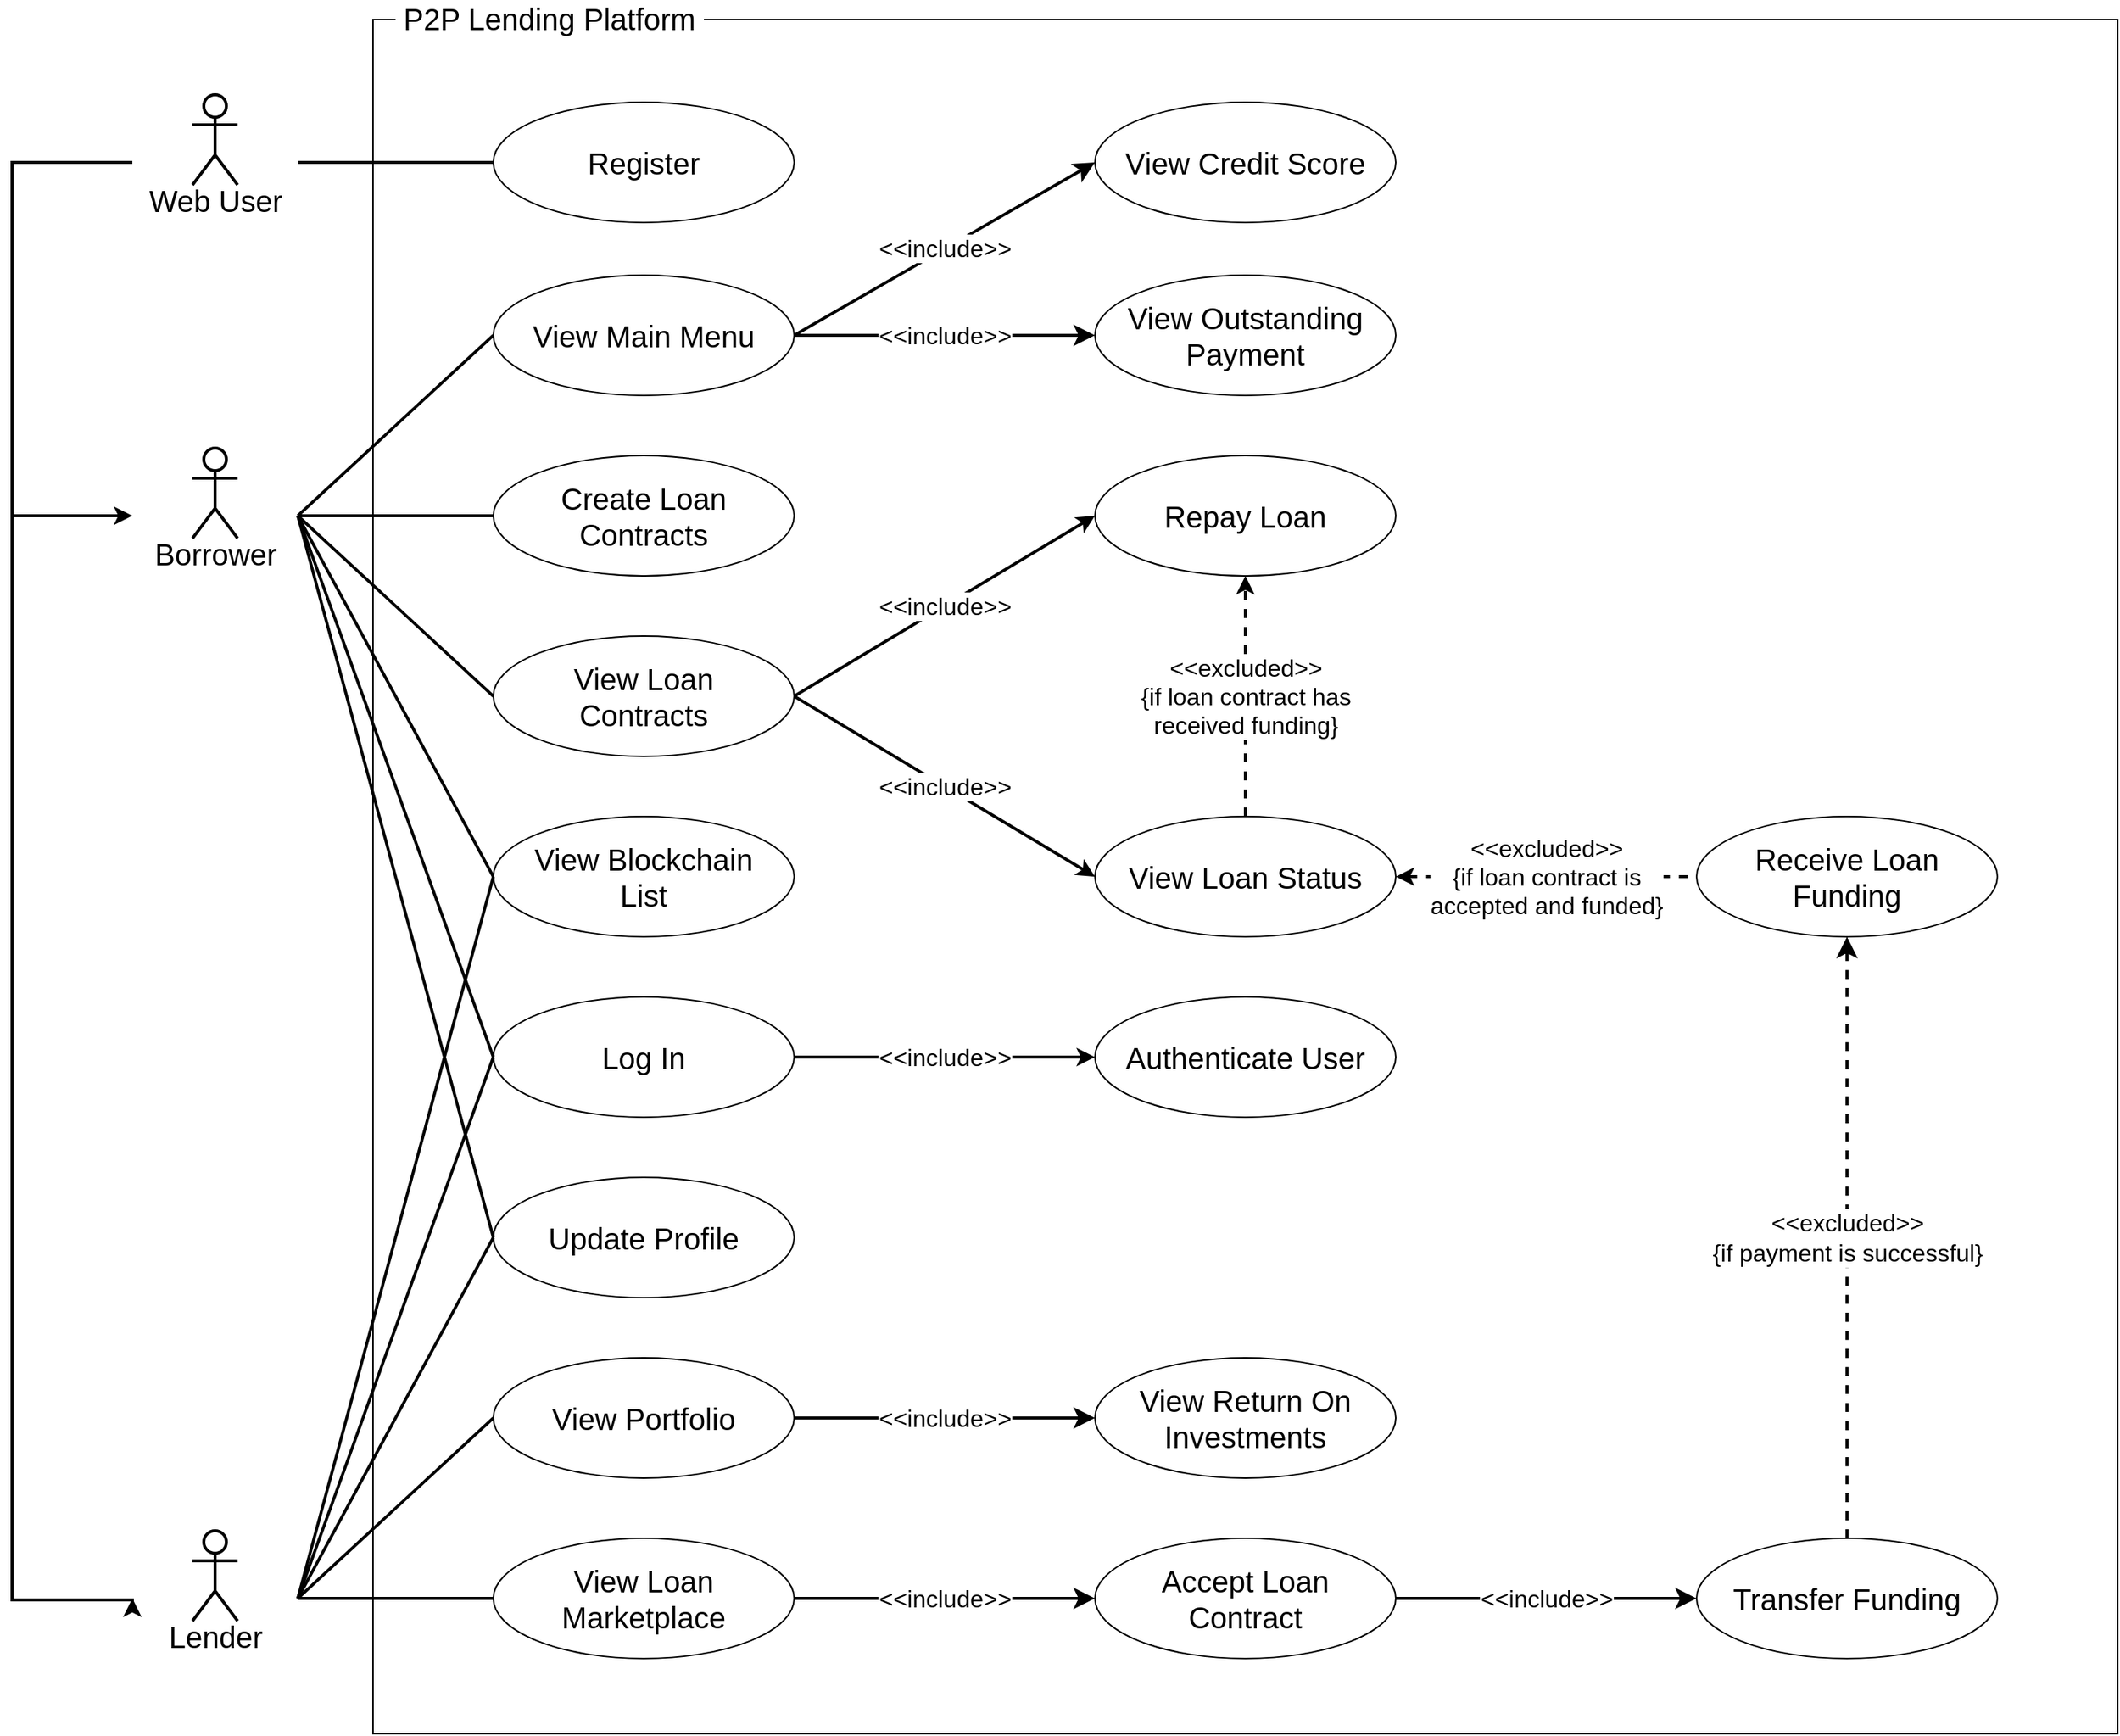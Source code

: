 <mxfile version="22.1.16" type="github">
  <diagram name="Page-1" id="TEoX_1rVG2kbIiYaBgTd">
    <mxGraphModel dx="1727" dy="1065" grid="1" gridSize="10" guides="1" tooltips="1" connect="1" arrows="1" fold="1" page="1" pageScale="1" pageWidth="1169" pageHeight="827" math="0" shadow="0">
      <root>
        <mxCell id="0" />
        <mxCell id="1" parent="0" />
        <mxCell id="kuwuI9jGINVyKGZzdgPh-20" value="&lt;font style=&quot;font-size: 20px;&quot;&gt;&amp;nbsp;P2P Lending Platform&amp;nbsp;&lt;/font&gt;" style="rounded=0;whiteSpace=wrap;html=1;labelPosition=left;verticalLabelPosition=top;align=right;verticalAlign=bottom;spacing=0;spacingBottom=-12;spacingRight=-220;spacingLeft=0;labelBackgroundColor=default;" vertex="1" parent="1">
          <mxGeometry x="280" y="40" width="1160" height="1140" as="geometry" />
        </mxCell>
        <mxCell id="3" value="Log In" style="ellipse;html=1;whiteSpace=wrap;fillColor=#FFFFFF;fontSize=20;" parent="1" vertex="1">
          <mxGeometry x="360" y="690" width="200" height="80" as="geometry" />
        </mxCell>
        <mxCell id="kuwuI9jGINVyKGZzdgPh-47" style="rounded=0;orthogonalLoop=1;jettySize=auto;html=1;exitX=0;exitY=0.5;exitDx=0;exitDy=0;entryX=1;entryY=0.5;entryDx=0;entryDy=0;endArrow=none;endFill=0;strokeWidth=2;" edge="1" parent="1" source="4" target="kuwuI9jGINVyKGZzdgPh-21">
          <mxGeometry relative="1" as="geometry" />
        </mxCell>
        <mxCell id="4" value="Create Loan Contracts" style="ellipse;html=1;whiteSpace=wrap;fillColor=#FFFFFF;fontSize=20;" parent="1" vertex="1">
          <mxGeometry x="360" y="330" width="200" height="80" as="geometry" />
        </mxCell>
        <mxCell id="5" value="Receive Loan Funding" style="ellipse;html=1;whiteSpace=wrap;fillColor=#FFFFFF;fontSize=20;" parent="1" vertex="1">
          <mxGeometry x="1160" y="570" width="200" height="80" as="geometry" />
        </mxCell>
        <mxCell id="6" value="Repay Loan" style="ellipse;html=1;whiteSpace=wrap;fillColor=#FFFFFF;fontSize=20;" parent="1" vertex="1">
          <mxGeometry x="760" y="330" width="200" height="80" as="geometry" />
        </mxCell>
        <mxCell id="kuwuI9jGINVyKGZzdgPh-64" value="&amp;lt;&amp;lt;excluded&amp;gt;&amp;gt;&lt;br&gt;{if loan contract has&lt;br&gt;received funding}" style="rounded=0;orthogonalLoop=1;jettySize=auto;html=1;exitX=0.5;exitY=0;exitDx=0;exitDy=0;entryX=0.5;entryY=1;entryDx=0;entryDy=0;fontSize=16;strokeWidth=2;dashed=1;" edge="1" parent="1" source="7" target="6">
          <mxGeometry relative="1" as="geometry" />
        </mxCell>
        <mxCell id="7" value="View Loan Status" style="ellipse;html=1;whiteSpace=wrap;fillColor=#FFFFFF;fontSize=20;" parent="1" vertex="1">
          <mxGeometry x="760" y="570" width="200" height="80" as="geometry" />
        </mxCell>
        <mxCell id="8" value="View Credit Score" style="ellipse;html=1;whiteSpace=wrap;fillColor=#FFFFFF;fontSize=20;" parent="1" vertex="1">
          <mxGeometry x="760" y="95" width="200" height="80" as="geometry" />
        </mxCell>
        <mxCell id="9" value="Update Profile" style="ellipse;html=1;whiteSpace=wrap;fillColor=#FFFFFF;fontSize=20;" parent="1" vertex="1">
          <mxGeometry x="360" y="810" width="200" height="80" as="geometry" />
        </mxCell>
        <mxCell id="kuwuI9jGINVyKGZzdgPh-55" style="rounded=0;orthogonalLoop=1;jettySize=auto;html=1;exitX=0;exitY=0.5;exitDx=0;exitDy=0;entryX=1;entryY=0.5;entryDx=0;entryDy=0;strokeWidth=2;endArrow=none;endFill=0;" edge="1" parent="1" source="10" target="kuwuI9jGINVyKGZzdgPh-21">
          <mxGeometry relative="1" as="geometry" />
        </mxCell>
        <mxCell id="10" value="View Blockchain&lt;br&gt;List" style="ellipse;html=1;whiteSpace=wrap;fillColor=#FFFFFF;fontSize=20;" parent="1" vertex="1">
          <mxGeometry x="360" y="570" width="200" height="80" as="geometry" />
        </mxCell>
        <mxCell id="kuwuI9jGINVyKGZzdgPh-66" value="&lt;font style=&quot;font-size: 16px;&quot;&gt;&amp;lt;&amp;lt;include&amp;gt;&amp;gt;&lt;/font&gt;" style="edgeStyle=none;curved=1;rounded=0;orthogonalLoop=1;jettySize=auto;html=1;exitX=1;exitY=0.5;exitDx=0;exitDy=0;entryX=0;entryY=0.5;entryDx=0;entryDy=0;fontSize=16;startSize=8;endSize=8;strokeWidth=2;" edge="1" parent="1" source="13" target="kuwuI9jGINVyKGZzdgPh-65">
          <mxGeometry relative="1" as="geometry" />
        </mxCell>
        <mxCell id="13" value="View Loan Marketplace" style="ellipse;html=1;whiteSpace=wrap;fillColor=#FFFFFF;fontSize=20;" parent="1" vertex="1">
          <mxGeometry x="360" y="1050" width="200" height="80" as="geometry" />
        </mxCell>
        <mxCell id="kuwuI9jGINVyKGZzdgPh-68" value="&amp;lt;&amp;lt;excluded&amp;gt;&amp;gt;&lt;br&gt;{if payment is successful}" style="edgeStyle=none;curved=1;rounded=0;orthogonalLoop=1;jettySize=auto;html=1;exitX=0.5;exitY=0;exitDx=0;exitDy=0;entryX=0.5;entryY=1;entryDx=0;entryDy=0;fontSize=16;startSize=8;endSize=8;dashed=1;strokeWidth=2;" edge="1" parent="1" source="14" target="5">
          <mxGeometry relative="1" as="geometry" />
        </mxCell>
        <mxCell id="14" value="Transfer Funding" style="ellipse;html=1;whiteSpace=wrap;fillColor=#FFFFFF;fontSize=20;" parent="1" vertex="1">
          <mxGeometry x="1160" y="1050" width="200" height="80" as="geometry" />
        </mxCell>
        <mxCell id="kuwuI9jGINVyKGZzdgPh-50" value="&lt;font style=&quot;font-size: 16px;&quot;&gt;&amp;lt;&amp;lt;excluded&amp;gt;&amp;gt;&lt;br style=&quot;font-size: 16px;&quot;&gt;{if loan contract is &lt;br style=&quot;font-size: 16px;&quot;&gt;accepted and funded}&lt;br style=&quot;font-size: 16px;&quot;&gt;&lt;/font&gt;" style="rounded=0;orthogonalLoop=1;jettySize=auto;html=1;exitX=1;exitY=0.5;exitDx=0;exitDy=0;entryX=0;entryY=0.5;entryDx=0;entryDy=0;endArrow=none;endFill=0;strokeWidth=2;startArrow=classic;startFill=1;dashed=1;fontSize=16;" edge="1" parent="1" source="7" target="5">
          <mxGeometry relative="1" as="geometry" />
        </mxCell>
        <mxCell id="kuwuI9jGINVyKGZzdgPh-51" value="&amp;lt;&amp;lt;include&amp;gt;&amp;gt;" style="rounded=0;orthogonalLoop=1;jettySize=auto;html=1;exitX=1;exitY=0.5;exitDx=0;exitDy=0;entryX=0;entryY=0.5;entryDx=0;entryDy=0;strokeWidth=2;fontSize=16;" edge="1" parent="1" source="15" target="6">
          <mxGeometry relative="1" as="geometry" />
        </mxCell>
        <mxCell id="kuwuI9jGINVyKGZzdgPh-57" value="&amp;lt;&amp;lt;include&amp;gt;&amp;gt;" style="rounded=0;orthogonalLoop=1;jettySize=auto;html=1;exitX=1;exitY=0.5;exitDx=0;exitDy=0;entryX=0;entryY=0.5;entryDx=0;entryDy=0;strokeWidth=2;fontSize=16;" edge="1" parent="1" source="15" target="7">
          <mxGeometry relative="1" as="geometry" />
        </mxCell>
        <mxCell id="15" value="View Loan&lt;br&gt;Contracts" style="ellipse;html=1;whiteSpace=wrap;fillColor=#FFFFFF;fontSize=20;" parent="1" vertex="1">
          <mxGeometry x="360" y="450" width="200" height="80" as="geometry" />
        </mxCell>
        <mxCell id="kuwuI9jGINVyKGZzdgPh-71" value="&amp;lt;&amp;lt;include&amp;gt;&amp;gt;" style="edgeStyle=none;curved=1;rounded=0;orthogonalLoop=1;jettySize=auto;html=1;exitX=1;exitY=0.5;exitDx=0;exitDy=0;entryX=0;entryY=0.5;entryDx=0;entryDy=0;fontSize=16;startSize=8;endSize=8;strokeWidth=2;" edge="1" parent="1" source="16" target="kuwuI9jGINVyKGZzdgPh-70">
          <mxGeometry relative="1" as="geometry" />
        </mxCell>
        <mxCell id="16" value="View Portfolio" style="ellipse;html=1;whiteSpace=wrap;fillColor=#FFFFFF;fontSize=20;" parent="1" vertex="1">
          <mxGeometry x="360" y="930" width="200" height="80" as="geometry" />
        </mxCell>
        <mxCell id="18" value="Register" style="ellipse;html=1;whiteSpace=wrap;fillColor=#FFFFFF;fontSize=20;" parent="1" vertex="1">
          <mxGeometry x="360" y="95" width="200" height="80" as="geometry" />
        </mxCell>
        <mxCell id="kuwuI9jGINVyKGZzdgPh-30" value="" style="group" vertex="1" connectable="0" parent="1">
          <mxGeometry x="120" y="295" width="110" height="150" as="geometry" />
        </mxCell>
        <mxCell id="kuwuI9jGINVyKGZzdgPh-21" value="" style="ellipse;whiteSpace=wrap;html=1;strokeColor=none;fillColor=none;" vertex="1" parent="kuwuI9jGINVyKGZzdgPh-30">
          <mxGeometry width="110" height="150" as="geometry" />
        </mxCell>
        <mxCell id="kuwuI9jGINVyKGZzdgPh-18" value="Borrower" style="shape=umlActor;verticalLabelPosition=bottom;verticalAlign=top;html=1;outlineConnect=0;strokeWidth=2;fontSize=20;spacingBottom=0;spacingTop=-8;" vertex="1" parent="kuwuI9jGINVyKGZzdgPh-30">
          <mxGeometry x="40" y="30" width="30" height="60" as="geometry" />
        </mxCell>
        <mxCell id="kuwuI9jGINVyKGZzdgPh-31" value="" style="group" vertex="1" connectable="0" parent="1">
          <mxGeometry x="120" y="1015" width="110" height="150" as="geometry" />
        </mxCell>
        <mxCell id="kuwuI9jGINVyKGZzdgPh-32" value="" style="ellipse;whiteSpace=wrap;html=1;fillColor=none;strokeColor=none;" vertex="1" parent="kuwuI9jGINVyKGZzdgPh-31">
          <mxGeometry width="110" height="150" as="geometry" />
        </mxCell>
        <mxCell id="kuwuI9jGINVyKGZzdgPh-33" value="Lender" style="shape=umlActor;verticalLabelPosition=bottom;verticalAlign=top;html=1;outlineConnect=0;strokeWidth=2;fontSize=20;spacingBottom=0;spacingTop=-8;" vertex="1" parent="kuwuI9jGINVyKGZzdgPh-31">
          <mxGeometry x="40" y="30" width="30" height="60" as="geometry" />
        </mxCell>
        <mxCell id="kuwuI9jGINVyKGZzdgPh-35" style="rounded=0;orthogonalLoop=1;jettySize=auto;html=1;exitX=1;exitY=0.5;exitDx=0;exitDy=0;entryX=0;entryY=0.5;entryDx=0;entryDy=0;endArrow=none;endFill=0;strokeWidth=2;" edge="1" parent="1" source="kuwuI9jGINVyKGZzdgPh-32" target="3">
          <mxGeometry relative="1" as="geometry" />
        </mxCell>
        <mxCell id="kuwuI9jGINVyKGZzdgPh-36" value="" style="group" vertex="1" connectable="0" parent="1">
          <mxGeometry x="120" y="60" width="110" height="150" as="geometry" />
        </mxCell>
        <mxCell id="kuwuI9jGINVyKGZzdgPh-37" value="" style="ellipse;whiteSpace=wrap;html=1;strokeWidth=0;strokeColor=none;fillColor=none;" vertex="1" parent="kuwuI9jGINVyKGZzdgPh-36">
          <mxGeometry width="110" height="150" as="geometry" />
        </mxCell>
        <mxCell id="kuwuI9jGINVyKGZzdgPh-38" value="Web User" style="shape=umlActor;verticalLabelPosition=bottom;verticalAlign=top;html=1;outlineConnect=0;strokeWidth=2;fontSize=20;spacingBottom=0;spacingTop=-8;" vertex="1" parent="kuwuI9jGINVyKGZzdgPh-36">
          <mxGeometry x="40" y="30" width="30" height="60" as="geometry" />
        </mxCell>
        <mxCell id="kuwuI9jGINVyKGZzdgPh-40" style="rounded=0;orthogonalLoop=1;jettySize=auto;html=1;exitX=1;exitY=0.5;exitDx=0;exitDy=0;entryX=0;entryY=0.5;entryDx=0;entryDy=0;endArrow=none;endFill=0;strokeWidth=2;" edge="1" parent="1" source="kuwuI9jGINVyKGZzdgPh-37" target="18">
          <mxGeometry relative="1" as="geometry" />
        </mxCell>
        <mxCell id="kuwuI9jGINVyKGZzdgPh-41" style="edgeStyle=orthogonalEdgeStyle;rounded=0;orthogonalLoop=1;jettySize=auto;html=1;exitX=0;exitY=0.5;exitDx=0;exitDy=0;entryX=0;entryY=0.5;entryDx=0;entryDy=0;strokeWidth=2;" edge="1" parent="1" source="kuwuI9jGINVyKGZzdgPh-37" target="kuwuI9jGINVyKGZzdgPh-32">
          <mxGeometry relative="1" as="geometry">
            <Array as="points">
              <mxPoint x="40" y="135" />
              <mxPoint x="40" y="1091" />
            </Array>
          </mxGeometry>
        </mxCell>
        <mxCell id="kuwuI9jGINVyKGZzdgPh-42" style="edgeStyle=orthogonalEdgeStyle;rounded=0;orthogonalLoop=1;jettySize=auto;html=1;exitX=0;exitY=0.5;exitDx=0;exitDy=0;entryX=0;entryY=0.5;entryDx=0;entryDy=0;strokeWidth=2;" edge="1" parent="1" source="kuwuI9jGINVyKGZzdgPh-37" target="kuwuI9jGINVyKGZzdgPh-21">
          <mxGeometry relative="1" as="geometry">
            <Array as="points">
              <mxPoint x="40" y="135" />
              <mxPoint x="40" y="370" />
            </Array>
          </mxGeometry>
        </mxCell>
        <mxCell id="kuwuI9jGINVyKGZzdgPh-43" style="rounded=0;orthogonalLoop=1;jettySize=auto;html=1;exitX=1;exitY=0.5;exitDx=0;exitDy=0;entryX=0;entryY=0.5;entryDx=0;entryDy=0;endArrow=none;endFill=0;strokeWidth=2;" edge="1" parent="1" source="kuwuI9jGINVyKGZzdgPh-21" target="3">
          <mxGeometry relative="1" as="geometry" />
        </mxCell>
        <mxCell id="kuwuI9jGINVyKGZzdgPh-45" value="&lt;span style=&quot;font-size: 16px;&quot;&gt;&amp;lt;&amp;lt;include&amp;gt;&amp;gt;&lt;br style=&quot;font-size: 16px;&quot;&gt;&lt;/span&gt;" style="rounded=0;orthogonalLoop=1;jettySize=auto;html=1;exitX=0;exitY=0.5;exitDx=0;exitDy=0;entryX=1;entryY=0.5;entryDx=0;entryDy=0;strokeWidth=2;verticalAlign=middle;spacingTop=0;spacingBottom=0;spacing=2;startArrow=classic;startFill=1;endArrow=none;endFill=0;fontSize=16;" edge="1" parent="1" source="kuwuI9jGINVyKGZzdgPh-44" target="3">
          <mxGeometry x="0.001" relative="1" as="geometry">
            <mxPoint as="offset" />
          </mxGeometry>
        </mxCell>
        <mxCell id="kuwuI9jGINVyKGZzdgPh-44" value="Authenticate User" style="ellipse;html=1;whiteSpace=wrap;fillColor=#FFFFFF;fontSize=20;" vertex="1" parent="1">
          <mxGeometry x="760" y="690" width="200" height="80" as="geometry" />
        </mxCell>
        <mxCell id="kuwuI9jGINVyKGZzdgPh-48" style="rounded=0;orthogonalLoop=1;jettySize=auto;html=1;exitX=1;exitY=0.5;exitDx=0;exitDy=0;entryX=0;entryY=0.5;entryDx=0;entryDy=0;strokeWidth=2;endArrow=none;endFill=0;" edge="1" parent="1" source="kuwuI9jGINVyKGZzdgPh-21" target="15">
          <mxGeometry relative="1" as="geometry" />
        </mxCell>
        <mxCell id="kuwuI9jGINVyKGZzdgPh-52" style="rounded=0;orthogonalLoop=1;jettySize=auto;html=1;exitX=1;exitY=0.5;exitDx=0;exitDy=0;entryX=0;entryY=0.5;entryDx=0;entryDy=0;strokeWidth=2;endArrow=none;endFill=0;" edge="1" parent="1" source="kuwuI9jGINVyKGZzdgPh-32" target="13">
          <mxGeometry relative="1" as="geometry" />
        </mxCell>
        <mxCell id="kuwuI9jGINVyKGZzdgPh-53" style="rounded=0;orthogonalLoop=1;jettySize=auto;html=1;exitX=1;exitY=0.5;exitDx=0;exitDy=0;entryX=0;entryY=0.5;entryDx=0;entryDy=0;endArrow=none;endFill=0;strokeWidth=2;" edge="1" parent="1" source="kuwuI9jGINVyKGZzdgPh-21" target="9">
          <mxGeometry relative="1" as="geometry" />
        </mxCell>
        <mxCell id="kuwuI9jGINVyKGZzdgPh-54" style="rounded=0;orthogonalLoop=1;jettySize=auto;html=1;exitX=1;exitY=0.5;exitDx=0;exitDy=0;entryX=0;entryY=0.5;entryDx=0;entryDy=0;endArrow=none;endFill=0;strokeWidth=2;" edge="1" parent="1" source="kuwuI9jGINVyKGZzdgPh-32" target="9">
          <mxGeometry relative="1" as="geometry" />
        </mxCell>
        <mxCell id="kuwuI9jGINVyKGZzdgPh-56" style="rounded=0;orthogonalLoop=1;jettySize=auto;html=1;exitX=1;exitY=0.5;exitDx=0;exitDy=0;entryX=0;entryY=0.5;entryDx=0;entryDy=0;strokeWidth=2;endArrow=none;endFill=0;" edge="1" parent="1" source="kuwuI9jGINVyKGZzdgPh-32" target="10">
          <mxGeometry relative="1" as="geometry" />
        </mxCell>
        <mxCell id="kuwuI9jGINVyKGZzdgPh-61" value="&lt;font style=&quot;font-size: 16px;&quot;&gt;&amp;lt;&amp;lt;include&amp;gt;&amp;gt;&lt;/font&gt;" style="edgeStyle=none;curved=1;rounded=0;orthogonalLoop=1;jettySize=auto;html=1;exitX=1;exitY=0.5;exitDx=0;exitDy=0;entryX=0;entryY=0.5;entryDx=0;entryDy=0;fontSize=12;startSize=8;endSize=8;strokeWidth=2;" edge="1" parent="1" source="kuwuI9jGINVyKGZzdgPh-59" target="8">
          <mxGeometry relative="1" as="geometry" />
        </mxCell>
        <mxCell id="kuwuI9jGINVyKGZzdgPh-63" value="&amp;lt;&amp;lt;include&amp;gt;&amp;gt;" style="edgeStyle=none;curved=1;rounded=0;orthogonalLoop=1;jettySize=auto;html=1;exitX=1;exitY=0.5;exitDx=0;exitDy=0;entryX=0;entryY=0.5;entryDx=0;entryDy=0;fontSize=16;startSize=8;endSize=8;strokeWidth=2;" edge="1" parent="1" source="kuwuI9jGINVyKGZzdgPh-59" target="kuwuI9jGINVyKGZzdgPh-62">
          <mxGeometry relative="1" as="geometry" />
        </mxCell>
        <mxCell id="kuwuI9jGINVyKGZzdgPh-59" value="View Main Menu" style="ellipse;html=1;whiteSpace=wrap;fillColor=#FFFFFF;fontSize=20;" vertex="1" parent="1">
          <mxGeometry x="360" y="210" width="200" height="80" as="geometry" />
        </mxCell>
        <mxCell id="kuwuI9jGINVyKGZzdgPh-60" style="rounded=0;orthogonalLoop=1;jettySize=auto;html=1;exitX=1;exitY=0.5;exitDx=0;exitDy=0;entryX=0;entryY=0.5;entryDx=0;entryDy=0;strokeWidth=2;endArrow=none;endFill=0;" edge="1" parent="1" source="kuwuI9jGINVyKGZzdgPh-21" target="kuwuI9jGINVyKGZzdgPh-59">
          <mxGeometry relative="1" as="geometry" />
        </mxCell>
        <mxCell id="kuwuI9jGINVyKGZzdgPh-62" value="View Outstanding&lt;br&gt;Payment" style="ellipse;html=1;whiteSpace=wrap;fillColor=#FFFFFF;fontSize=20;" vertex="1" parent="1">
          <mxGeometry x="760" y="210" width="200" height="80" as="geometry" />
        </mxCell>
        <mxCell id="kuwuI9jGINVyKGZzdgPh-67" value="&amp;lt;&amp;lt;include&amp;gt;&amp;gt;" style="edgeStyle=none;curved=1;rounded=0;orthogonalLoop=1;jettySize=auto;html=1;exitX=1;exitY=0.5;exitDx=0;exitDy=0;entryX=0;entryY=0.5;entryDx=0;entryDy=0;fontSize=16;startSize=8;endSize=8;strokeWidth=2;" edge="1" parent="1" source="kuwuI9jGINVyKGZzdgPh-65" target="14">
          <mxGeometry relative="1" as="geometry" />
        </mxCell>
        <mxCell id="kuwuI9jGINVyKGZzdgPh-65" value="Accept Loan&lt;br&gt;Contract" style="ellipse;html=1;whiteSpace=wrap;fillColor=#FFFFFF;fontSize=20;" vertex="1" parent="1">
          <mxGeometry x="760" y="1050" width="200" height="80" as="geometry" />
        </mxCell>
        <mxCell id="kuwuI9jGINVyKGZzdgPh-69" style="edgeStyle=none;curved=1;rounded=0;orthogonalLoop=1;jettySize=auto;html=1;exitX=1;exitY=0.5;exitDx=0;exitDy=0;entryX=0;entryY=0.5;entryDx=0;entryDy=0;fontSize=13;startSize=8;endSize=8;endArrow=none;endFill=0;strokeWidth=2;" edge="1" parent="1" source="kuwuI9jGINVyKGZzdgPh-32" target="16">
          <mxGeometry relative="1" as="geometry" />
        </mxCell>
        <mxCell id="kuwuI9jGINVyKGZzdgPh-70" value="View Return On&lt;br&gt;Investments" style="ellipse;html=1;whiteSpace=wrap;fillColor=#FFFFFF;fontSize=20;" vertex="1" parent="1">
          <mxGeometry x="760" y="930" width="200" height="80" as="geometry" />
        </mxCell>
      </root>
    </mxGraphModel>
  </diagram>
</mxfile>
